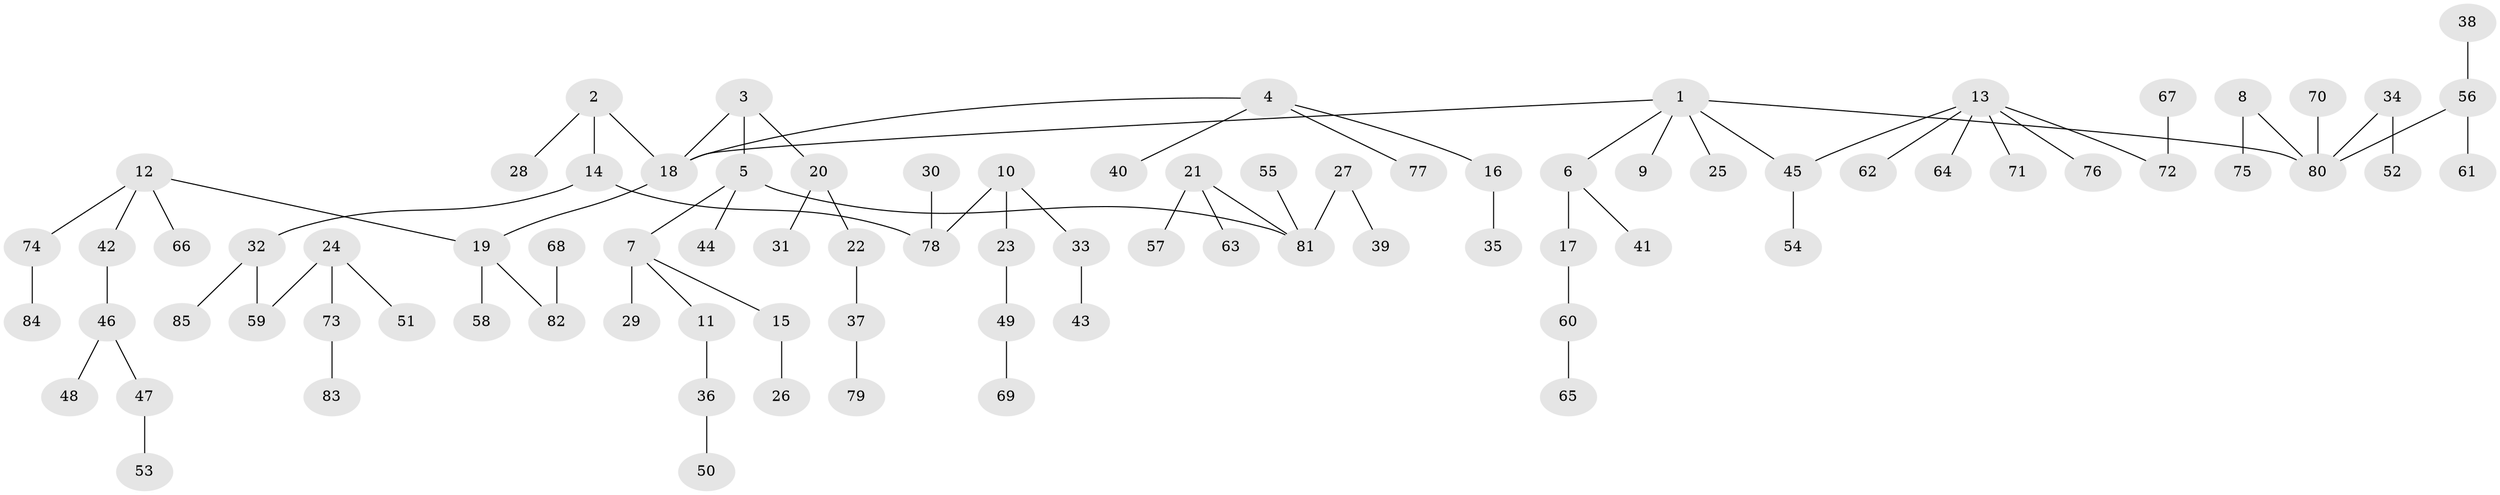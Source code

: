 // original degree distribution, {6: 0.03305785123966942, 3: 0.11570247933884298, 5: 0.01652892561983471, 4: 0.08264462809917356, 2: 0.2727272727272727, 1: 0.4793388429752066}
// Generated by graph-tools (version 1.1) at 2025/37/03/04/25 23:37:20]
// undirected, 85 vertices, 84 edges
graph export_dot {
  node [color=gray90,style=filled];
  1;
  2;
  3;
  4;
  5;
  6;
  7;
  8;
  9;
  10;
  11;
  12;
  13;
  14;
  15;
  16;
  17;
  18;
  19;
  20;
  21;
  22;
  23;
  24;
  25;
  26;
  27;
  28;
  29;
  30;
  31;
  32;
  33;
  34;
  35;
  36;
  37;
  38;
  39;
  40;
  41;
  42;
  43;
  44;
  45;
  46;
  47;
  48;
  49;
  50;
  51;
  52;
  53;
  54;
  55;
  56;
  57;
  58;
  59;
  60;
  61;
  62;
  63;
  64;
  65;
  66;
  67;
  68;
  69;
  70;
  71;
  72;
  73;
  74;
  75;
  76;
  77;
  78;
  79;
  80;
  81;
  82;
  83;
  84;
  85;
  1 -- 6 [weight=1.0];
  1 -- 9 [weight=1.0];
  1 -- 18 [weight=1.0];
  1 -- 25 [weight=1.0];
  1 -- 45 [weight=1.0];
  1 -- 80 [weight=1.0];
  2 -- 14 [weight=1.0];
  2 -- 18 [weight=1.0];
  2 -- 28 [weight=1.0];
  3 -- 5 [weight=1.0];
  3 -- 18 [weight=1.0];
  3 -- 20 [weight=1.0];
  4 -- 16 [weight=1.0];
  4 -- 18 [weight=1.0];
  4 -- 40 [weight=1.0];
  4 -- 77 [weight=1.0];
  5 -- 7 [weight=1.0];
  5 -- 44 [weight=1.0];
  5 -- 81 [weight=1.0];
  6 -- 17 [weight=1.0];
  6 -- 41 [weight=1.0];
  7 -- 11 [weight=1.0];
  7 -- 15 [weight=1.0];
  7 -- 29 [weight=1.0];
  8 -- 75 [weight=1.0];
  8 -- 80 [weight=1.0];
  10 -- 23 [weight=1.0];
  10 -- 33 [weight=1.0];
  10 -- 78 [weight=1.0];
  11 -- 36 [weight=1.0];
  12 -- 19 [weight=1.0];
  12 -- 42 [weight=1.0];
  12 -- 66 [weight=1.0];
  12 -- 74 [weight=1.0];
  13 -- 45 [weight=1.0];
  13 -- 62 [weight=1.0];
  13 -- 64 [weight=1.0];
  13 -- 71 [weight=1.0];
  13 -- 72 [weight=1.0];
  13 -- 76 [weight=1.0];
  14 -- 32 [weight=1.0];
  14 -- 78 [weight=1.0];
  15 -- 26 [weight=1.0];
  16 -- 35 [weight=1.0];
  17 -- 60 [weight=1.0];
  18 -- 19 [weight=1.0];
  19 -- 58 [weight=1.0];
  19 -- 82 [weight=1.0];
  20 -- 22 [weight=1.0];
  20 -- 31 [weight=1.0];
  21 -- 57 [weight=1.0];
  21 -- 63 [weight=1.0];
  21 -- 81 [weight=1.0];
  22 -- 37 [weight=1.0];
  23 -- 49 [weight=1.0];
  24 -- 51 [weight=1.0];
  24 -- 59 [weight=1.0];
  24 -- 73 [weight=1.0];
  27 -- 39 [weight=1.0];
  27 -- 81 [weight=1.0];
  30 -- 78 [weight=1.0];
  32 -- 59 [weight=1.0];
  32 -- 85 [weight=1.0];
  33 -- 43 [weight=1.0];
  34 -- 52 [weight=1.0];
  34 -- 80 [weight=1.0];
  36 -- 50 [weight=1.0];
  37 -- 79 [weight=1.0];
  38 -- 56 [weight=1.0];
  42 -- 46 [weight=1.0];
  45 -- 54 [weight=1.0];
  46 -- 47 [weight=1.0];
  46 -- 48 [weight=1.0];
  47 -- 53 [weight=1.0];
  49 -- 69 [weight=1.0];
  55 -- 81 [weight=1.0];
  56 -- 61 [weight=1.0];
  56 -- 80 [weight=1.0];
  60 -- 65 [weight=1.0];
  67 -- 72 [weight=1.0];
  68 -- 82 [weight=1.0];
  70 -- 80 [weight=1.0];
  73 -- 83 [weight=1.0];
  74 -- 84 [weight=1.0];
}
